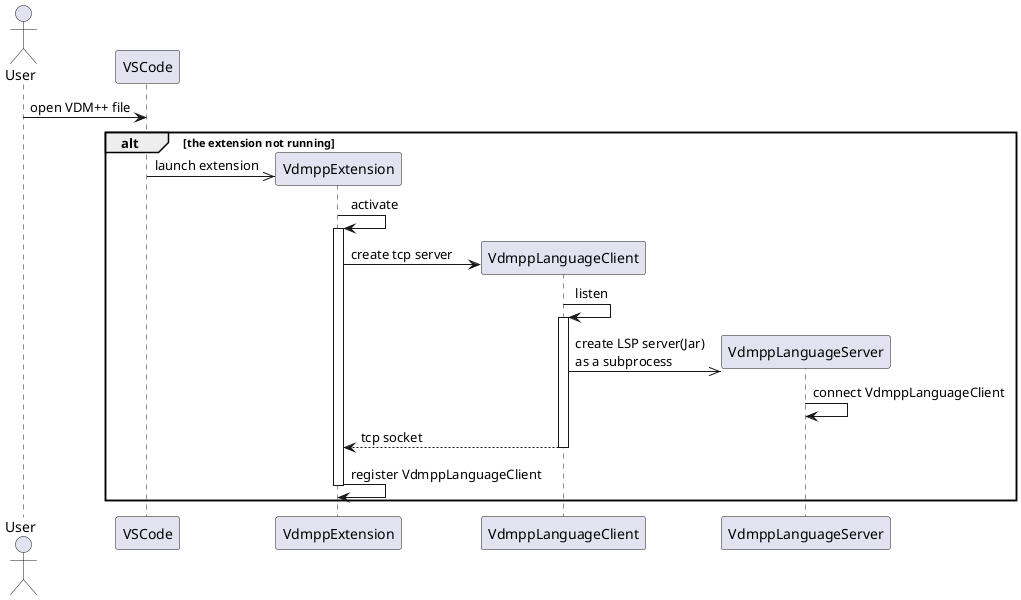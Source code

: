 @startuml

actor User

User -> VSCode: open VDM++ file

alt the extension not running

VSCode ->> VdmppExtension **: launch extension
VdmppExtension -> VdmppExtension ++: activate

VdmppExtension -> VdmppLanguageClient ** : create tcp server

VdmppLanguageClient -> VdmppLanguageClient ++ : listen

VdmppLanguageClient ->> VdmppLanguageServer **: create LSP server(Jar)\nas a subprocess

VdmppLanguageServer -> VdmppLanguageServer: connect VdmppLanguageClient

VdmppLanguageClient --> VdmppExtension -- : tcp socket

VdmppExtension -> VdmppExtension -- : register VdmppLanguageClient

end

@enduml
